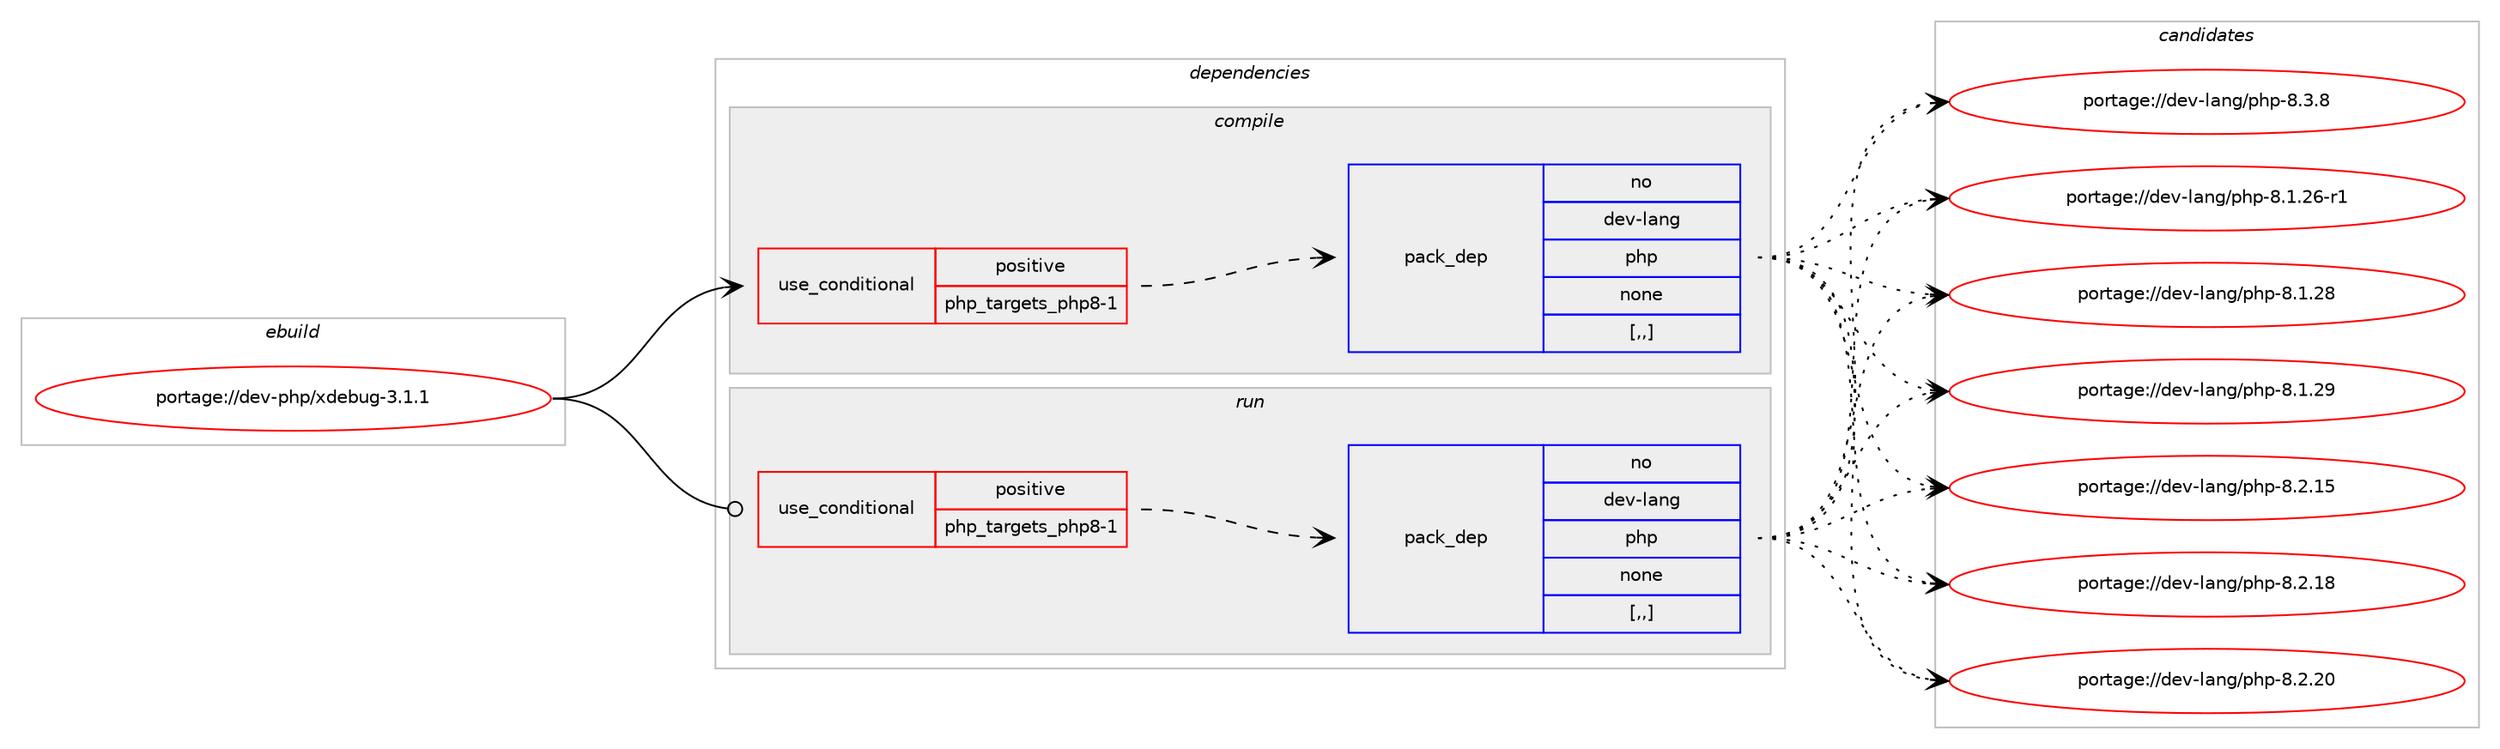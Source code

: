digraph prolog {

# *************
# Graph options
# *************

newrank=true;
concentrate=true;
compound=true;
graph [rankdir=LR,fontname=Helvetica,fontsize=10,ranksep=1.5];#, ranksep=2.5, nodesep=0.2];
edge  [arrowhead=vee];
node  [fontname=Helvetica,fontsize=10];

# **********
# The ebuild
# **********

subgraph cluster_leftcol {
color=gray;
rank=same;
label=<<i>ebuild</i>>;
id [label="portage://dev-php/xdebug-3.1.1", color=red, width=4, href="../dev-php/xdebug-3.1.1.svg"];
}

# ****************
# The dependencies
# ****************

subgraph cluster_midcol {
color=gray;
label=<<i>dependencies</i>>;
subgraph cluster_compile {
fillcolor="#eeeeee";
style=filled;
label=<<i>compile</i>>;
subgraph cond29554 {
dependency137513 [label=<<TABLE BORDER="0" CELLBORDER="1" CELLSPACING="0" CELLPADDING="4"><TR><TD ROWSPAN="3" CELLPADDING="10">use_conditional</TD></TR><TR><TD>positive</TD></TR><TR><TD>php_targets_php8-1</TD></TR></TABLE>>, shape=none, color=red];
subgraph pack106751 {
dependency137514 [label=<<TABLE BORDER="0" CELLBORDER="1" CELLSPACING="0" CELLPADDING="4" WIDTH="220"><TR><TD ROWSPAN="6" CELLPADDING="30">pack_dep</TD></TR><TR><TD WIDTH="110">no</TD></TR><TR><TD>dev-lang</TD></TR><TR><TD>php</TD></TR><TR><TD>none</TD></TR><TR><TD>[,,]</TD></TR></TABLE>>, shape=none, color=blue];
}
dependency137513:e -> dependency137514:w [weight=20,style="dashed",arrowhead="vee"];
}
id:e -> dependency137513:w [weight=20,style="solid",arrowhead="vee"];
}
subgraph cluster_compileandrun {
fillcolor="#eeeeee";
style=filled;
label=<<i>compile and run</i>>;
}
subgraph cluster_run {
fillcolor="#eeeeee";
style=filled;
label=<<i>run</i>>;
subgraph cond29555 {
dependency137515 [label=<<TABLE BORDER="0" CELLBORDER="1" CELLSPACING="0" CELLPADDING="4"><TR><TD ROWSPAN="3" CELLPADDING="10">use_conditional</TD></TR><TR><TD>positive</TD></TR><TR><TD>php_targets_php8-1</TD></TR></TABLE>>, shape=none, color=red];
subgraph pack106752 {
dependency137516 [label=<<TABLE BORDER="0" CELLBORDER="1" CELLSPACING="0" CELLPADDING="4" WIDTH="220"><TR><TD ROWSPAN="6" CELLPADDING="30">pack_dep</TD></TR><TR><TD WIDTH="110">no</TD></TR><TR><TD>dev-lang</TD></TR><TR><TD>php</TD></TR><TR><TD>none</TD></TR><TR><TD>[,,]</TD></TR></TABLE>>, shape=none, color=blue];
}
dependency137515:e -> dependency137516:w [weight=20,style="dashed",arrowhead="vee"];
}
id:e -> dependency137515:w [weight=20,style="solid",arrowhead="odot"];
}
}

# **************
# The candidates
# **************

subgraph cluster_choices {
rank=same;
color=gray;
label=<<i>candidates</i>>;

subgraph choice106751 {
color=black;
nodesep=1;
choice100101118451089711010347112104112455646494650544511449 [label="portage://dev-lang/php-8.1.26-r1", color=red, width=4,href="../dev-lang/php-8.1.26-r1.svg"];
choice10010111845108971101034711210411245564649465056 [label="portage://dev-lang/php-8.1.28", color=red, width=4,href="../dev-lang/php-8.1.28.svg"];
choice10010111845108971101034711210411245564649465057 [label="portage://dev-lang/php-8.1.29", color=red, width=4,href="../dev-lang/php-8.1.29.svg"];
choice10010111845108971101034711210411245564650464953 [label="portage://dev-lang/php-8.2.15", color=red, width=4,href="../dev-lang/php-8.2.15.svg"];
choice10010111845108971101034711210411245564650464956 [label="portage://dev-lang/php-8.2.18", color=red, width=4,href="../dev-lang/php-8.2.18.svg"];
choice10010111845108971101034711210411245564650465048 [label="portage://dev-lang/php-8.2.20", color=red, width=4,href="../dev-lang/php-8.2.20.svg"];
choice100101118451089711010347112104112455646514656 [label="portage://dev-lang/php-8.3.8", color=red, width=4,href="../dev-lang/php-8.3.8.svg"];
dependency137514:e -> choice100101118451089711010347112104112455646494650544511449:w [style=dotted,weight="100"];
dependency137514:e -> choice10010111845108971101034711210411245564649465056:w [style=dotted,weight="100"];
dependency137514:e -> choice10010111845108971101034711210411245564649465057:w [style=dotted,weight="100"];
dependency137514:e -> choice10010111845108971101034711210411245564650464953:w [style=dotted,weight="100"];
dependency137514:e -> choice10010111845108971101034711210411245564650464956:w [style=dotted,weight="100"];
dependency137514:e -> choice10010111845108971101034711210411245564650465048:w [style=dotted,weight="100"];
dependency137514:e -> choice100101118451089711010347112104112455646514656:w [style=dotted,weight="100"];
}
subgraph choice106752 {
color=black;
nodesep=1;
choice100101118451089711010347112104112455646494650544511449 [label="portage://dev-lang/php-8.1.26-r1", color=red, width=4,href="../dev-lang/php-8.1.26-r1.svg"];
choice10010111845108971101034711210411245564649465056 [label="portage://dev-lang/php-8.1.28", color=red, width=4,href="../dev-lang/php-8.1.28.svg"];
choice10010111845108971101034711210411245564649465057 [label="portage://dev-lang/php-8.1.29", color=red, width=4,href="../dev-lang/php-8.1.29.svg"];
choice10010111845108971101034711210411245564650464953 [label="portage://dev-lang/php-8.2.15", color=red, width=4,href="../dev-lang/php-8.2.15.svg"];
choice10010111845108971101034711210411245564650464956 [label="portage://dev-lang/php-8.2.18", color=red, width=4,href="../dev-lang/php-8.2.18.svg"];
choice10010111845108971101034711210411245564650465048 [label="portage://dev-lang/php-8.2.20", color=red, width=4,href="../dev-lang/php-8.2.20.svg"];
choice100101118451089711010347112104112455646514656 [label="portage://dev-lang/php-8.3.8", color=red, width=4,href="../dev-lang/php-8.3.8.svg"];
dependency137516:e -> choice100101118451089711010347112104112455646494650544511449:w [style=dotted,weight="100"];
dependency137516:e -> choice10010111845108971101034711210411245564649465056:w [style=dotted,weight="100"];
dependency137516:e -> choice10010111845108971101034711210411245564649465057:w [style=dotted,weight="100"];
dependency137516:e -> choice10010111845108971101034711210411245564650464953:w [style=dotted,weight="100"];
dependency137516:e -> choice10010111845108971101034711210411245564650464956:w [style=dotted,weight="100"];
dependency137516:e -> choice10010111845108971101034711210411245564650465048:w [style=dotted,weight="100"];
dependency137516:e -> choice100101118451089711010347112104112455646514656:w [style=dotted,weight="100"];
}
}

}
